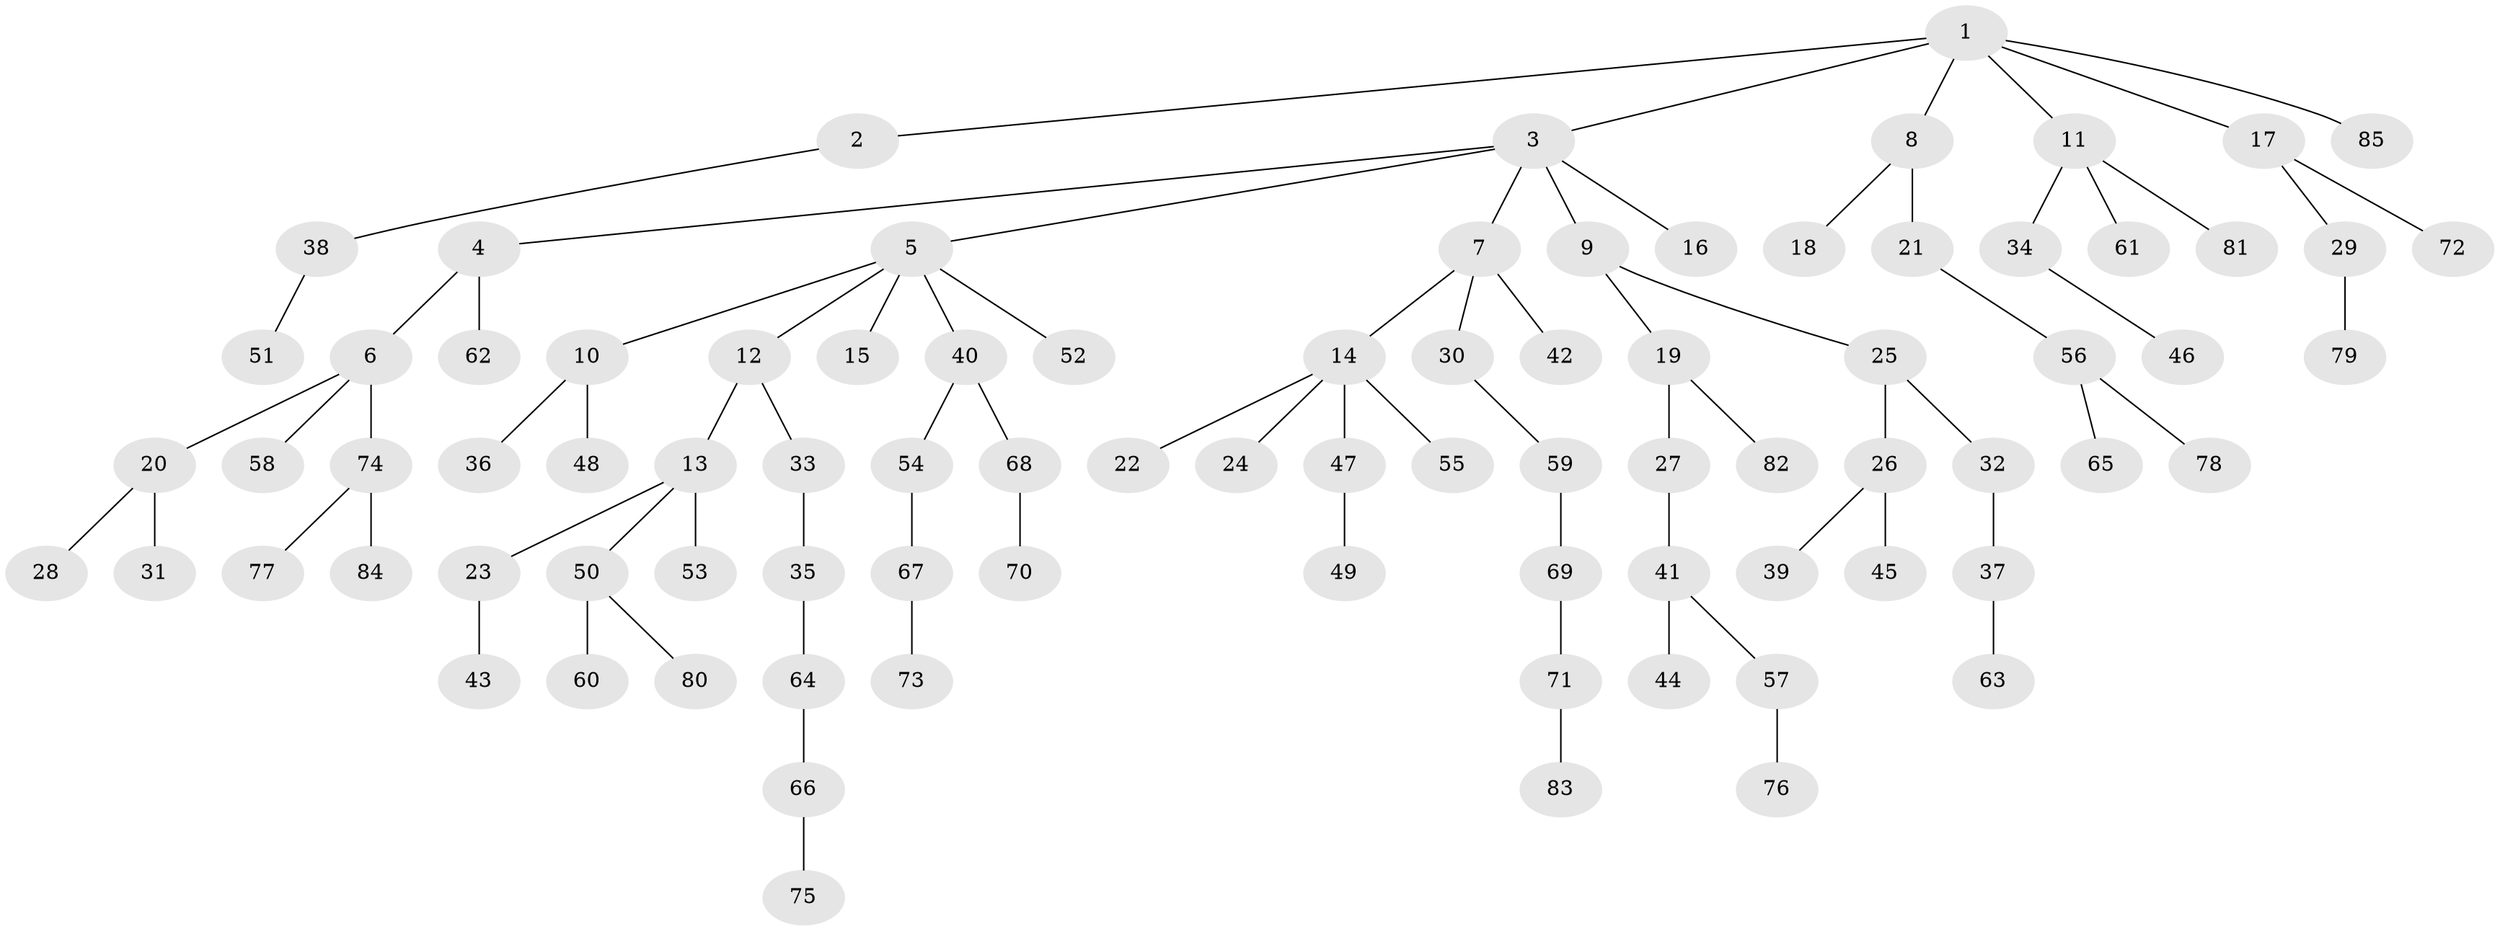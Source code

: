 // original degree distribution, {7: 0.02127659574468085, 3: 0.10638297872340426, 4: 0.10638297872340426, 1: 0.5106382978723404, 5: 0.014184397163120567, 6: 0.0070921985815602835, 2: 0.23404255319148937}
// Generated by graph-tools (version 1.1) at 2025/51/03/04/25 22:51:33]
// undirected, 85 vertices, 84 edges
graph export_dot {
  node [color=gray90,style=filled];
  1;
  2;
  3;
  4;
  5;
  6;
  7;
  8;
  9;
  10;
  11;
  12;
  13;
  14;
  15;
  16;
  17;
  18;
  19;
  20;
  21;
  22;
  23;
  24;
  25;
  26;
  27;
  28;
  29;
  30;
  31;
  32;
  33;
  34;
  35;
  36;
  37;
  38;
  39;
  40;
  41;
  42;
  43;
  44;
  45;
  46;
  47;
  48;
  49;
  50;
  51;
  52;
  53;
  54;
  55;
  56;
  57;
  58;
  59;
  60;
  61;
  62;
  63;
  64;
  65;
  66;
  67;
  68;
  69;
  70;
  71;
  72;
  73;
  74;
  75;
  76;
  77;
  78;
  79;
  80;
  81;
  82;
  83;
  84;
  85;
  1 -- 2 [weight=1.0];
  1 -- 3 [weight=1.0];
  1 -- 8 [weight=1.0];
  1 -- 11 [weight=1.0];
  1 -- 17 [weight=1.0];
  1 -- 85 [weight=1.0];
  2 -- 38 [weight=1.0];
  3 -- 4 [weight=1.0];
  3 -- 5 [weight=1.0];
  3 -- 7 [weight=1.0];
  3 -- 9 [weight=1.0];
  3 -- 16 [weight=1.0];
  4 -- 6 [weight=1.0];
  4 -- 62 [weight=1.0];
  5 -- 10 [weight=1.0];
  5 -- 12 [weight=1.0];
  5 -- 15 [weight=1.0];
  5 -- 40 [weight=1.0];
  5 -- 52 [weight=1.0];
  6 -- 20 [weight=1.0];
  6 -- 58 [weight=1.0];
  6 -- 74 [weight=1.0];
  7 -- 14 [weight=1.0];
  7 -- 30 [weight=1.0];
  7 -- 42 [weight=1.0];
  8 -- 18 [weight=1.0];
  8 -- 21 [weight=1.0];
  9 -- 19 [weight=1.0];
  9 -- 25 [weight=1.0];
  10 -- 36 [weight=2.0];
  10 -- 48 [weight=1.0];
  11 -- 34 [weight=1.0];
  11 -- 61 [weight=1.0];
  11 -- 81 [weight=1.0];
  12 -- 13 [weight=1.0];
  12 -- 33 [weight=1.0];
  13 -- 23 [weight=1.0];
  13 -- 50 [weight=1.0];
  13 -- 53 [weight=1.0];
  14 -- 22 [weight=1.0];
  14 -- 24 [weight=1.0];
  14 -- 47 [weight=1.0];
  14 -- 55 [weight=1.0];
  17 -- 29 [weight=1.0];
  17 -- 72 [weight=1.0];
  19 -- 27 [weight=1.0];
  19 -- 82 [weight=1.0];
  20 -- 28 [weight=1.0];
  20 -- 31 [weight=1.0];
  21 -- 56 [weight=1.0];
  23 -- 43 [weight=1.0];
  25 -- 26 [weight=1.0];
  25 -- 32 [weight=1.0];
  26 -- 39 [weight=1.0];
  26 -- 45 [weight=1.0];
  27 -- 41 [weight=1.0];
  29 -- 79 [weight=1.0];
  30 -- 59 [weight=1.0];
  32 -- 37 [weight=1.0];
  33 -- 35 [weight=1.0];
  34 -- 46 [weight=1.0];
  35 -- 64 [weight=1.0];
  37 -- 63 [weight=2.0];
  38 -- 51 [weight=1.0];
  40 -- 54 [weight=1.0];
  40 -- 68 [weight=1.0];
  41 -- 44 [weight=1.0];
  41 -- 57 [weight=1.0];
  47 -- 49 [weight=1.0];
  50 -- 60 [weight=1.0];
  50 -- 80 [weight=1.0];
  54 -- 67 [weight=1.0];
  56 -- 65 [weight=1.0];
  56 -- 78 [weight=1.0];
  57 -- 76 [weight=1.0];
  59 -- 69 [weight=1.0];
  64 -- 66 [weight=1.0];
  66 -- 75 [weight=1.0];
  67 -- 73 [weight=1.0];
  68 -- 70 [weight=2.0];
  69 -- 71 [weight=1.0];
  71 -- 83 [weight=1.0];
  74 -- 77 [weight=1.0];
  74 -- 84 [weight=1.0];
}
